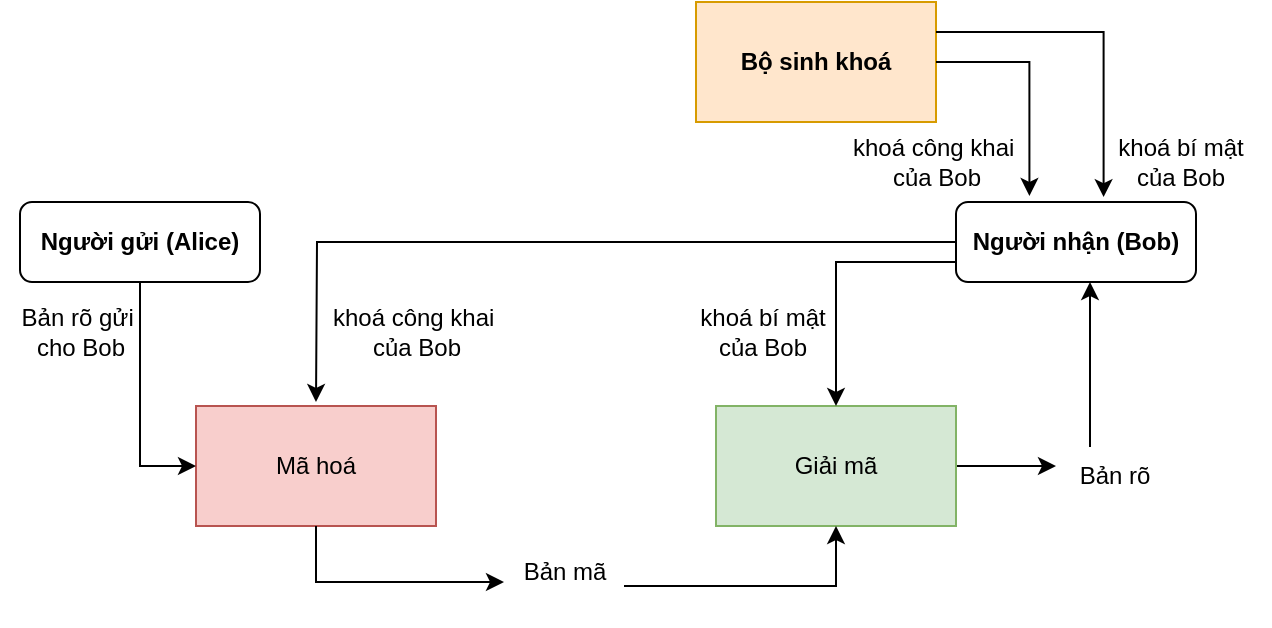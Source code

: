<mxfile version="28.0.6">
  <diagram name="Page-1" id="bZWqScsN9GADdsGWAhHV">
    <mxGraphModel dx="815" dy="475" grid="1" gridSize="10" guides="1" tooltips="1" connect="1" arrows="1" fold="1" page="1" pageScale="1" pageWidth="827" pageHeight="1169" math="0" shadow="0">
      <root>
        <mxCell id="0" />
        <mxCell id="1" parent="0" />
        <mxCell id="IC1V_6KefhM5zxOQnxIs-1" value="Mã hoá" style="rounded=0;whiteSpace=wrap;html=1;fillColor=#f8cecc;strokeColor=#b85450;" vertex="1" parent="1">
          <mxGeometry x="230" y="302" width="120" height="60" as="geometry" />
        </mxCell>
        <mxCell id="IC1V_6KefhM5zxOQnxIs-13" style="edgeStyle=orthogonalEdgeStyle;rounded=0;orthogonalLoop=1;jettySize=auto;html=1;" edge="1" parent="1" source="IC1V_6KefhM5zxOQnxIs-2">
          <mxGeometry relative="1" as="geometry">
            <mxPoint x="660" y="332" as="targetPoint" />
          </mxGeometry>
        </mxCell>
        <mxCell id="IC1V_6KefhM5zxOQnxIs-2" value="Giải mã" style="rounded=0;whiteSpace=wrap;html=1;fillColor=#d5e8d4;strokeColor=#82b366;" vertex="1" parent="1">
          <mxGeometry x="490" y="302" width="120" height="60" as="geometry" />
        </mxCell>
        <mxCell id="IC1V_6KefhM5zxOQnxIs-4" style="edgeStyle=orthogonalEdgeStyle;rounded=0;orthogonalLoop=1;jettySize=auto;html=1;exitX=0;exitY=0.5;exitDx=0;exitDy=0;" edge="1" parent="1" source="IC1V_6KefhM5zxOQnxIs-17">
          <mxGeometry relative="1" as="geometry">
            <mxPoint x="290" y="300" as="targetPoint" />
          </mxGeometry>
        </mxCell>
        <mxCell id="IC1V_6KefhM5zxOQnxIs-3" value="Bộ sinh khoá" style="rounded=0;whiteSpace=wrap;html=1;fillColor=#ffe6cc;strokeColor=#d79b00;fontStyle=1" vertex="1" parent="1">
          <mxGeometry x="480" y="100" width="120" height="60" as="geometry" />
        </mxCell>
        <mxCell id="IC1V_6KefhM5zxOQnxIs-6" value="khoá công khai&amp;nbsp;&lt;div&gt;của Bob&lt;/div&gt;" style="text;html=1;align=center;verticalAlign=middle;resizable=0;points=[];autosize=1;strokeColor=none;fillColor=none;" vertex="1" parent="1">
          <mxGeometry x="285" y="245" width="110" height="40" as="geometry" />
        </mxCell>
        <mxCell id="IC1V_6KefhM5zxOQnxIs-7" value="khoá bí mật&lt;div&gt;của Bob&lt;br&gt;&lt;/div&gt;" style="text;html=1;align=center;verticalAlign=middle;resizable=0;points=[];autosize=1;strokeColor=none;fillColor=none;" vertex="1" parent="1">
          <mxGeometry x="468" y="245" width="90" height="40" as="geometry" />
        </mxCell>
        <mxCell id="IC1V_6KefhM5zxOQnxIs-12" style="edgeStyle=orthogonalEdgeStyle;rounded=0;orthogonalLoop=1;jettySize=auto;html=1;entryX=0.5;entryY=1;entryDx=0;entryDy=0;" edge="1" parent="1" source="IC1V_6KefhM5zxOQnxIs-9" target="IC1V_6KefhM5zxOQnxIs-2">
          <mxGeometry relative="1" as="geometry" />
        </mxCell>
        <mxCell id="IC1V_6KefhM5zxOQnxIs-9" value="Bản mã&lt;div&gt;&lt;br&gt;&lt;/div&gt;" style="text;html=1;align=center;verticalAlign=middle;resizable=0;points=[];autosize=1;strokeColor=none;fillColor=none;" vertex="1" parent="1">
          <mxGeometry x="384" y="372" width="60" height="40" as="geometry" />
        </mxCell>
        <mxCell id="IC1V_6KefhM5zxOQnxIs-19" style="edgeStyle=orthogonalEdgeStyle;rounded=0;orthogonalLoop=1;jettySize=auto;html=1;exitX=0.3;exitY=0.017;exitDx=0;exitDy=0;exitPerimeter=0;" edge="1" parent="1" source="IC1V_6KefhM5zxOQnxIs-10">
          <mxGeometry relative="1" as="geometry">
            <mxPoint x="677" y="240" as="targetPoint" />
            <mxPoint x="677.034" y="361" as="sourcePoint" />
          </mxGeometry>
        </mxCell>
        <mxCell id="IC1V_6KefhM5zxOQnxIs-10" value="Bản rõ" style="text;html=1;align=center;verticalAlign=middle;resizable=0;points=[];autosize=1;strokeColor=none;fillColor=none;" vertex="1" parent="1">
          <mxGeometry x="659" y="322" width="60" height="30" as="geometry" />
        </mxCell>
        <mxCell id="IC1V_6KefhM5zxOQnxIs-11" style="edgeStyle=orthogonalEdgeStyle;rounded=0;orthogonalLoop=1;jettySize=auto;html=1;exitX=0.5;exitY=1;exitDx=0;exitDy=0;entryX=0;entryY=0.45;entryDx=0;entryDy=0;entryPerimeter=0;" edge="1" parent="1" source="IC1V_6KefhM5zxOQnxIs-1" target="IC1V_6KefhM5zxOQnxIs-9">
          <mxGeometry relative="1" as="geometry" />
        </mxCell>
        <mxCell id="IC1V_6KefhM5zxOQnxIs-16" value="Người gửi (Alice)" style="rounded=1;whiteSpace=wrap;html=1;fontStyle=1" vertex="1" parent="1">
          <mxGeometry x="142" y="200" width="120" height="40" as="geometry" />
        </mxCell>
        <mxCell id="IC1V_6KefhM5zxOQnxIs-26" style="edgeStyle=orthogonalEdgeStyle;rounded=0;orthogonalLoop=1;jettySize=auto;html=1;exitX=0;exitY=0.75;exitDx=0;exitDy=0;entryX=0.5;entryY=0;entryDx=0;entryDy=0;" edge="1" parent="1" source="IC1V_6KefhM5zxOQnxIs-17" target="IC1V_6KefhM5zxOQnxIs-2">
          <mxGeometry relative="1" as="geometry" />
        </mxCell>
        <mxCell id="IC1V_6KefhM5zxOQnxIs-17" value="Người nhận (Bob)" style="rounded=1;whiteSpace=wrap;html=1;fontStyle=1" vertex="1" parent="1">
          <mxGeometry x="610" y="200" width="120" height="40" as="geometry" />
        </mxCell>
        <mxCell id="IC1V_6KefhM5zxOQnxIs-24" value="Bản rõ gửi&amp;nbsp;&lt;div&gt;cho Bob&lt;/div&gt;" style="text;html=1;align=center;verticalAlign=middle;resizable=0;points=[];autosize=1;strokeColor=none;fillColor=none;" vertex="1" parent="1">
          <mxGeometry x="132" y="245" width="80" height="40" as="geometry" />
        </mxCell>
        <mxCell id="IC1V_6KefhM5zxOQnxIs-25" style="edgeStyle=orthogonalEdgeStyle;rounded=0;orthogonalLoop=1;jettySize=auto;html=1;exitX=0.5;exitY=1;exitDx=0;exitDy=0;entryX=0;entryY=0.5;entryDx=0;entryDy=0;" edge="1" parent="1" source="IC1V_6KefhM5zxOQnxIs-16" target="IC1V_6KefhM5zxOQnxIs-1">
          <mxGeometry relative="1" as="geometry" />
        </mxCell>
        <mxCell id="IC1V_6KefhM5zxOQnxIs-28" value="khoá công khai&amp;nbsp;&lt;div&gt;của Bob&lt;/div&gt;" style="text;html=1;align=center;verticalAlign=middle;resizable=0;points=[];autosize=1;strokeColor=none;fillColor=none;" vertex="1" parent="1">
          <mxGeometry x="545" y="160" width="110" height="40" as="geometry" />
        </mxCell>
        <mxCell id="IC1V_6KefhM5zxOQnxIs-29" style="edgeStyle=orthogonalEdgeStyle;rounded=0;orthogonalLoop=1;jettySize=auto;html=1;exitX=1;exitY=0.5;exitDx=0;exitDy=0;entryX=0.306;entryY=-0.075;entryDx=0;entryDy=0;entryPerimeter=0;" edge="1" parent="1" source="IC1V_6KefhM5zxOQnxIs-3" target="IC1V_6KefhM5zxOQnxIs-17">
          <mxGeometry relative="1" as="geometry" />
        </mxCell>
        <mxCell id="IC1V_6KefhM5zxOQnxIs-30" style="edgeStyle=orthogonalEdgeStyle;rounded=0;orthogonalLoop=1;jettySize=auto;html=1;exitX=1;exitY=0.25;exitDx=0;exitDy=0;entryX=0.615;entryY=-0.061;entryDx=0;entryDy=0;entryPerimeter=0;" edge="1" parent="1" source="IC1V_6KefhM5zxOQnxIs-3" target="IC1V_6KefhM5zxOQnxIs-17">
          <mxGeometry relative="1" as="geometry" />
        </mxCell>
        <mxCell id="IC1V_6KefhM5zxOQnxIs-31" value="khoá bí mật&lt;div&gt;của Bob&lt;br&gt;&lt;/div&gt;" style="text;html=1;align=center;verticalAlign=middle;resizable=0;points=[];autosize=1;strokeColor=none;fillColor=none;" vertex="1" parent="1">
          <mxGeometry x="677" y="160" width="90" height="40" as="geometry" />
        </mxCell>
      </root>
    </mxGraphModel>
  </diagram>
</mxfile>
